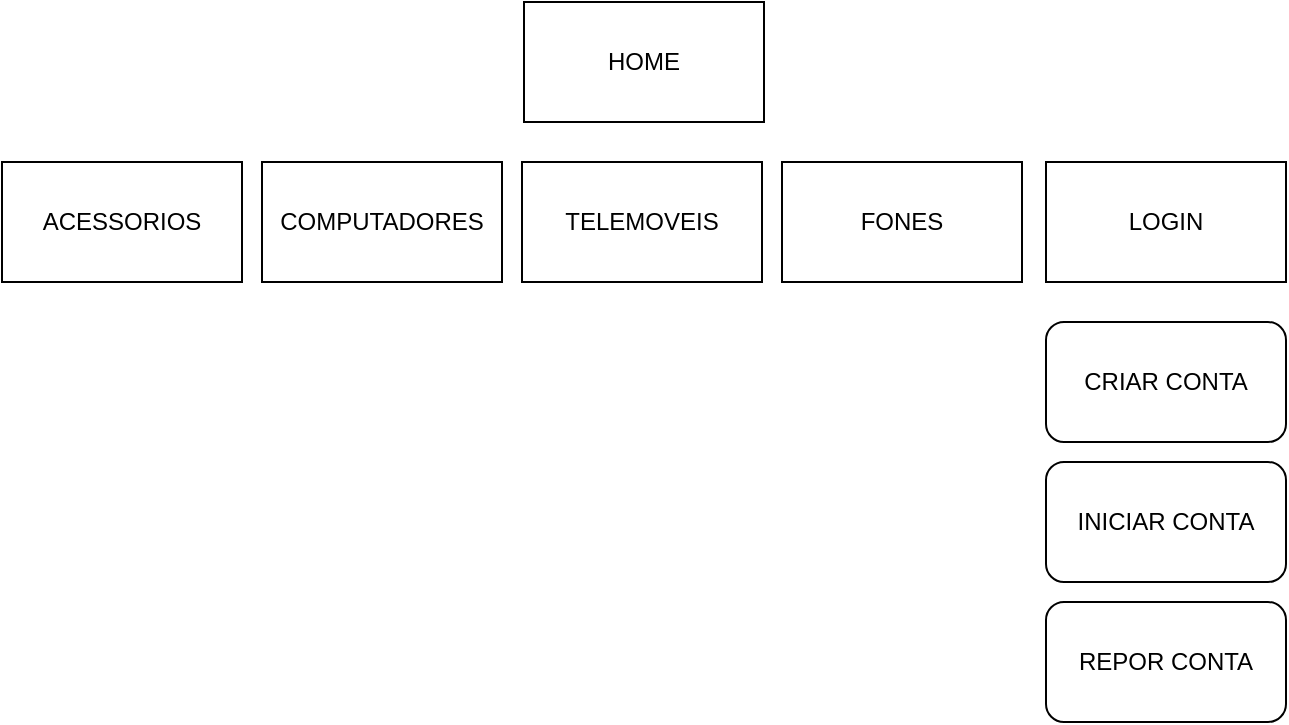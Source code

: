 <mxfile version="26.1.1">
  <diagram name="Página-1" id="OgBPiq893gKOfCJQqvQN">
    <mxGraphModel dx="1194" dy="750" grid="1" gridSize="10" guides="1" tooltips="1" connect="1" arrows="1" fold="1" page="1" pageScale="1" pageWidth="827" pageHeight="1169" math="0" shadow="0">
      <root>
        <mxCell id="0" />
        <mxCell id="1" parent="0" />
        <mxCell id="_ZZTBhrSXdHvQE6JQ2D3-1" value="HOME" style="rounded=0;whiteSpace=wrap;html=1;" vertex="1" parent="1">
          <mxGeometry x="380" y="150" width="120" height="60" as="geometry" />
        </mxCell>
        <mxCell id="_ZZTBhrSXdHvQE6JQ2D3-2" value="FONES" style="rounded=0;whiteSpace=wrap;html=1;" vertex="1" parent="1">
          <mxGeometry x="509" y="230" width="120" height="60" as="geometry" />
        </mxCell>
        <mxCell id="_ZZTBhrSXdHvQE6JQ2D3-3" value="TELEMOVEIS" style="rounded=0;whiteSpace=wrap;html=1;" vertex="1" parent="1">
          <mxGeometry x="379" y="230" width="120" height="60" as="geometry" />
        </mxCell>
        <mxCell id="_ZZTBhrSXdHvQE6JQ2D3-4" value="COMPUTADORES" style="rounded=0;whiteSpace=wrap;html=1;" vertex="1" parent="1">
          <mxGeometry x="249" y="230" width="120" height="60" as="geometry" />
        </mxCell>
        <mxCell id="_ZZTBhrSXdHvQE6JQ2D3-5" value="ACESSORIOS" style="rounded=0;whiteSpace=wrap;html=1;" vertex="1" parent="1">
          <mxGeometry x="119" y="230" width="120" height="60" as="geometry" />
        </mxCell>
        <mxCell id="_ZZTBhrSXdHvQE6JQ2D3-7" value="LOGIN" style="rounded=0;whiteSpace=wrap;html=1;" vertex="1" parent="1">
          <mxGeometry x="641" y="230" width="120" height="60" as="geometry" />
        </mxCell>
        <mxCell id="_ZZTBhrSXdHvQE6JQ2D3-8" value="CRIAR CONTA" style="rounded=1;whiteSpace=wrap;html=1;" vertex="1" parent="1">
          <mxGeometry x="641" y="310" width="120" height="60" as="geometry" />
        </mxCell>
        <mxCell id="_ZZTBhrSXdHvQE6JQ2D3-9" value="INICIAR CONTA" style="rounded=1;whiteSpace=wrap;html=1;" vertex="1" parent="1">
          <mxGeometry x="641" y="380" width="120" height="60" as="geometry" />
        </mxCell>
        <mxCell id="_ZZTBhrSXdHvQE6JQ2D3-10" value="REPOR CONTA" style="rounded=1;whiteSpace=wrap;html=1;" vertex="1" parent="1">
          <mxGeometry x="641" y="450" width="120" height="60" as="geometry" />
        </mxCell>
      </root>
    </mxGraphModel>
  </diagram>
</mxfile>
